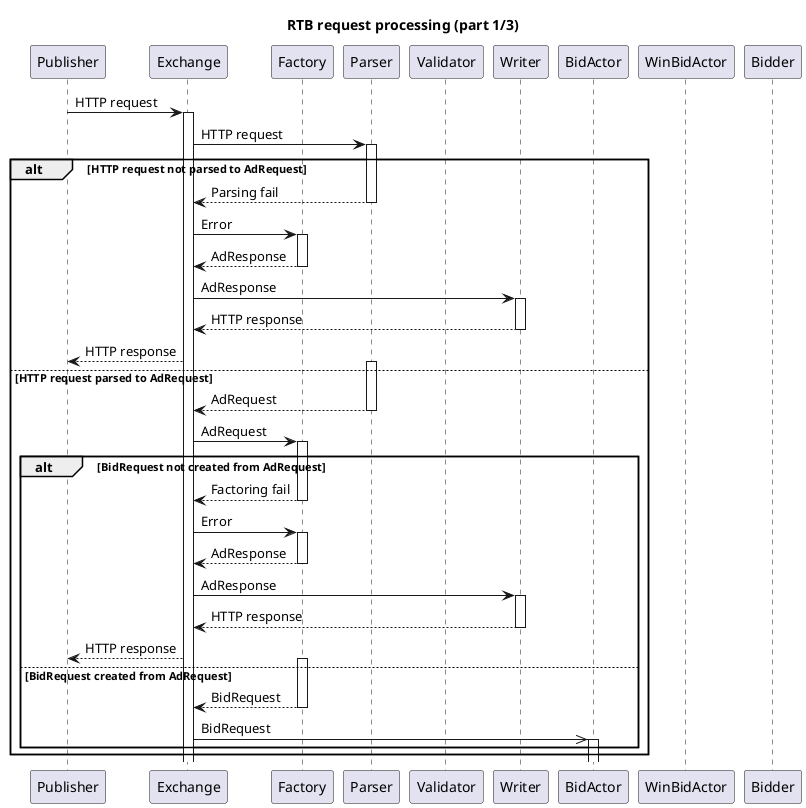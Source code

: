 @startuml

title RTB request processing (part 1/3)

participant Publisher
participant Exchange
participant Factory
participant Parser
participant Validator
participant Writer
participant BidActor
participant WinBidActor
participant Bidder

Publisher -> Exchange: HTTP request
activate Exchange

Exchange -> Parser: HTTP request
activate Parser

alt HTTP request not parsed to AdRequest
    Exchange <-- Parser: Parsing fail
    deactivate Parser

    Exchange -> Factory: Error
    activate Factory
    Exchange <-- Factory: AdResponse
    deactivate Factory

    Exchange -> Writer: AdResponse
    activate Writer
    Exchange <-- Writer: HTTP response
    deactivate Writer
    Exchange --> Publisher: HTTP response

    activate Parser
else HTTP request parsed to AdRequest
    Exchange <-- Parser: AdRequest
    deactivate Parser
    Exchange -> Factory: AdRequest
    activate Factory

    alt BidRequest not created from AdRequest
        Exchange <-- Factory: Factoring fail
        deactivate Factory

        Exchange -> Factory: Error
        activate Factory
        Exchange <-- Factory: AdResponse
        deactivate Factory

        Exchange -> Writer: AdResponse
        activate Writer
        Exchange <-- Writer: HTTP response
        deactivate Writer
        Exchange --> Publisher: HTTP response

        activate Factory
    else BidRequest created from AdRequest
        Exchange <-- Factory: BidRequest
        deactivate Factory

        Exchange ->> BidActor: BidRequest
        activate BidActor
    end
end

@enduml
